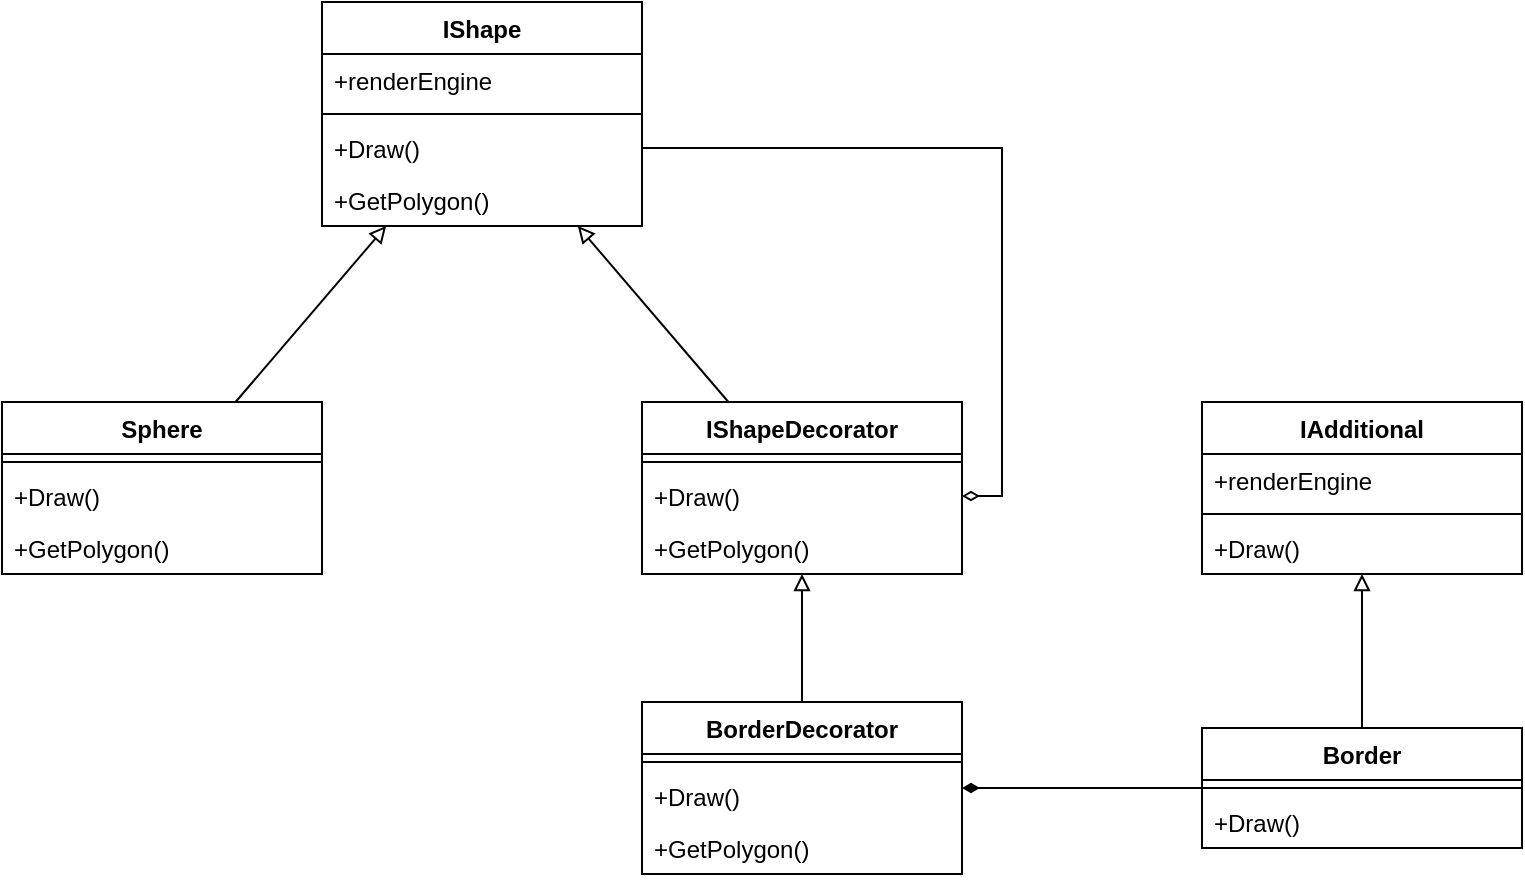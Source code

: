 <mxfile version="22.1.11" type="device">
  <diagram name="第 1 页" id="4PBw3Do1dBN2STVXHSLS">
    <mxGraphModel dx="1434" dy="844" grid="1" gridSize="10" guides="1" tooltips="1" connect="1" arrows="1" fold="1" page="1" pageScale="1" pageWidth="827" pageHeight="1169" math="0" shadow="0">
      <root>
        <mxCell id="0" />
        <mxCell id="1" parent="0" />
        <mxCell id="Z3FD567CCViG8aXmF-3i-1" style="edgeStyle=orthogonalEdgeStyle;rounded=0;orthogonalLoop=1;jettySize=auto;html=1;entryX=1;entryY=0.5;entryDx=0;entryDy=0;exitX=1;exitY=0.5;exitDx=0;exitDy=0;endArrow=diamondThin;endFill=0;" edge="1" parent="1" source="Z3FD567CCViG8aXmF-3i-5" target="Z3FD567CCViG8aXmF-3i-15">
          <mxGeometry relative="1" as="geometry">
            <mxPoint x="600" y="400" as="targetPoint" />
          </mxGeometry>
        </mxCell>
        <mxCell id="Z3FD567CCViG8aXmF-3i-2" value="IShape" style="swimlane;fontStyle=1;align=center;verticalAlign=top;childLayout=stackLayout;horizontal=1;startSize=26;horizontalStack=0;resizeParent=1;resizeParentMax=0;resizeLast=0;collapsible=1;marginBottom=0;whiteSpace=wrap;html=1;" vertex="1" parent="1">
          <mxGeometry x="160" y="280" width="160" height="112" as="geometry" />
        </mxCell>
        <mxCell id="Z3FD567CCViG8aXmF-3i-3" value="+renderEngine" style="text;strokeColor=none;fillColor=none;align=left;verticalAlign=top;spacingLeft=4;spacingRight=4;overflow=hidden;rotatable=0;points=[[0,0.5],[1,0.5]];portConstraint=eastwest;whiteSpace=wrap;html=1;" vertex="1" parent="Z3FD567CCViG8aXmF-3i-2">
          <mxGeometry y="26" width="160" height="26" as="geometry" />
        </mxCell>
        <mxCell id="Z3FD567CCViG8aXmF-3i-4" value="" style="line;strokeWidth=1;fillColor=none;align=left;verticalAlign=middle;spacingTop=-1;spacingLeft=3;spacingRight=3;rotatable=0;labelPosition=right;points=[];portConstraint=eastwest;strokeColor=inherit;" vertex="1" parent="Z3FD567CCViG8aXmF-3i-2">
          <mxGeometry y="52" width="160" height="8" as="geometry" />
        </mxCell>
        <mxCell id="Z3FD567CCViG8aXmF-3i-5" value="+Draw()" style="text;strokeColor=none;fillColor=none;align=left;verticalAlign=top;spacingLeft=4;spacingRight=4;overflow=hidden;rotatable=0;points=[[0,0.5],[1,0.5]];portConstraint=eastwest;whiteSpace=wrap;html=1;" vertex="1" parent="Z3FD567CCViG8aXmF-3i-2">
          <mxGeometry y="60" width="160" height="26" as="geometry" />
        </mxCell>
        <mxCell id="Z3FD567CCViG8aXmF-3i-6" value="+GetPolygon()" style="text;strokeColor=none;fillColor=none;align=left;verticalAlign=top;spacingLeft=4;spacingRight=4;overflow=hidden;rotatable=0;points=[[0,0.5],[1,0.5]];portConstraint=eastwest;whiteSpace=wrap;html=1;" vertex="1" parent="Z3FD567CCViG8aXmF-3i-2">
          <mxGeometry y="86" width="160" height="26" as="geometry" />
        </mxCell>
        <mxCell id="Z3FD567CCViG8aXmF-3i-7" style="rounded=0;orthogonalLoop=1;jettySize=auto;html=1;endArrow=block;endFill=0;" edge="1" parent="1" source="Z3FD567CCViG8aXmF-3i-8" target="Z3FD567CCViG8aXmF-3i-2">
          <mxGeometry relative="1" as="geometry" />
        </mxCell>
        <mxCell id="Z3FD567CCViG8aXmF-3i-8" value="Sphere" style="swimlane;fontStyle=1;align=center;verticalAlign=top;childLayout=stackLayout;horizontal=1;startSize=26;horizontalStack=0;resizeParent=1;resizeParentMax=0;resizeLast=0;collapsible=1;marginBottom=0;whiteSpace=wrap;html=1;" vertex="1" parent="1">
          <mxGeometry y="480" width="160" height="86" as="geometry" />
        </mxCell>
        <mxCell id="Z3FD567CCViG8aXmF-3i-9" value="" style="line;strokeWidth=1;fillColor=none;align=left;verticalAlign=middle;spacingTop=-1;spacingLeft=3;spacingRight=3;rotatable=0;labelPosition=right;points=[];portConstraint=eastwest;strokeColor=inherit;" vertex="1" parent="Z3FD567CCViG8aXmF-3i-8">
          <mxGeometry y="26" width="160" height="8" as="geometry" />
        </mxCell>
        <mxCell id="Z3FD567CCViG8aXmF-3i-10" value="+Draw()" style="text;strokeColor=none;fillColor=none;align=left;verticalAlign=top;spacingLeft=4;spacingRight=4;overflow=hidden;rotatable=0;points=[[0,0.5],[1,0.5]];portConstraint=eastwest;whiteSpace=wrap;html=1;" vertex="1" parent="Z3FD567CCViG8aXmF-3i-8">
          <mxGeometry y="34" width="160" height="26" as="geometry" />
        </mxCell>
        <mxCell id="Z3FD567CCViG8aXmF-3i-11" value="+GetPolygon()" style="text;strokeColor=none;fillColor=none;align=left;verticalAlign=top;spacingLeft=4;spacingRight=4;overflow=hidden;rotatable=0;points=[[0,0.5],[1,0.5]];portConstraint=eastwest;whiteSpace=wrap;html=1;" vertex="1" parent="Z3FD567CCViG8aXmF-3i-8">
          <mxGeometry y="60" width="160" height="26" as="geometry" />
        </mxCell>
        <mxCell id="Z3FD567CCViG8aXmF-3i-12" style="edgeStyle=none;rounded=0;orthogonalLoop=1;jettySize=auto;html=1;endArrow=block;endFill=0;" edge="1" parent="1" source="Z3FD567CCViG8aXmF-3i-13" target="Z3FD567CCViG8aXmF-3i-2">
          <mxGeometry relative="1" as="geometry" />
        </mxCell>
        <mxCell id="Z3FD567CCViG8aXmF-3i-13" value="IShapeDecorator" style="swimlane;fontStyle=1;align=center;verticalAlign=top;childLayout=stackLayout;horizontal=1;startSize=26;horizontalStack=0;resizeParent=1;resizeParentMax=0;resizeLast=0;collapsible=1;marginBottom=0;whiteSpace=wrap;html=1;" vertex="1" parent="1">
          <mxGeometry x="320" y="480" width="160" height="86" as="geometry" />
        </mxCell>
        <mxCell id="Z3FD567CCViG8aXmF-3i-14" value="" style="line;strokeWidth=1;fillColor=none;align=left;verticalAlign=middle;spacingTop=-1;spacingLeft=3;spacingRight=3;rotatable=0;labelPosition=right;points=[];portConstraint=eastwest;strokeColor=inherit;" vertex="1" parent="Z3FD567CCViG8aXmF-3i-13">
          <mxGeometry y="26" width="160" height="8" as="geometry" />
        </mxCell>
        <mxCell id="Z3FD567CCViG8aXmF-3i-15" value="+Draw()" style="text;strokeColor=none;fillColor=none;align=left;verticalAlign=top;spacingLeft=4;spacingRight=4;overflow=hidden;rotatable=0;points=[[0,0.5],[1,0.5]];portConstraint=eastwest;whiteSpace=wrap;html=1;" vertex="1" parent="Z3FD567CCViG8aXmF-3i-13">
          <mxGeometry y="34" width="160" height="26" as="geometry" />
        </mxCell>
        <mxCell id="Z3FD567CCViG8aXmF-3i-16" value="+GetPolygon()" style="text;strokeColor=none;fillColor=none;align=left;verticalAlign=top;spacingLeft=4;spacingRight=4;overflow=hidden;rotatable=0;points=[[0,0.5],[1,0.5]];portConstraint=eastwest;whiteSpace=wrap;html=1;" vertex="1" parent="Z3FD567CCViG8aXmF-3i-13">
          <mxGeometry y="60" width="160" height="26" as="geometry" />
        </mxCell>
        <mxCell id="Z3FD567CCViG8aXmF-3i-30" style="edgeStyle=none;rounded=0;orthogonalLoop=1;jettySize=auto;html=1;endArrow=block;endFill=0;" edge="1" parent="1" source="Z3FD567CCViG8aXmF-3i-17" target="Z3FD567CCViG8aXmF-3i-13">
          <mxGeometry relative="1" as="geometry" />
        </mxCell>
        <mxCell id="Z3FD567CCViG8aXmF-3i-17" value="BorderDecorator" style="swimlane;fontStyle=1;align=center;verticalAlign=top;childLayout=stackLayout;horizontal=1;startSize=26;horizontalStack=0;resizeParent=1;resizeParentMax=0;resizeLast=0;collapsible=1;marginBottom=0;whiteSpace=wrap;html=1;" vertex="1" parent="1">
          <mxGeometry x="320" y="630" width="160" height="86" as="geometry" />
        </mxCell>
        <mxCell id="Z3FD567CCViG8aXmF-3i-18" value="" style="line;strokeWidth=1;fillColor=none;align=left;verticalAlign=middle;spacingTop=-1;spacingLeft=3;spacingRight=3;rotatable=0;labelPosition=right;points=[];portConstraint=eastwest;strokeColor=inherit;" vertex="1" parent="Z3FD567CCViG8aXmF-3i-17">
          <mxGeometry y="26" width="160" height="8" as="geometry" />
        </mxCell>
        <mxCell id="Z3FD567CCViG8aXmF-3i-19" value="+Draw()" style="text;strokeColor=none;fillColor=none;align=left;verticalAlign=top;spacingLeft=4;spacingRight=4;overflow=hidden;rotatable=0;points=[[0,0.5],[1,0.5]];portConstraint=eastwest;whiteSpace=wrap;html=1;" vertex="1" parent="Z3FD567CCViG8aXmF-3i-17">
          <mxGeometry y="34" width="160" height="26" as="geometry" />
        </mxCell>
        <mxCell id="Z3FD567CCViG8aXmF-3i-20" value="+GetPolygon()" style="text;strokeColor=none;fillColor=none;align=left;verticalAlign=top;spacingLeft=4;spacingRight=4;overflow=hidden;rotatable=0;points=[[0,0.5],[1,0.5]];portConstraint=eastwest;whiteSpace=wrap;html=1;" vertex="1" parent="Z3FD567CCViG8aXmF-3i-17">
          <mxGeometry y="60" width="160" height="26" as="geometry" />
        </mxCell>
        <mxCell id="Z3FD567CCViG8aXmF-3i-21" value="IAdditional" style="swimlane;fontStyle=1;align=center;verticalAlign=top;childLayout=stackLayout;horizontal=1;startSize=26;horizontalStack=0;resizeParent=1;resizeParentMax=0;resizeLast=0;collapsible=1;marginBottom=0;whiteSpace=wrap;html=1;" vertex="1" parent="1">
          <mxGeometry x="600" y="480" width="160" height="86" as="geometry" />
        </mxCell>
        <mxCell id="Z3FD567CCViG8aXmF-3i-22" value="+renderEngine" style="text;strokeColor=none;fillColor=none;align=left;verticalAlign=top;spacingLeft=4;spacingRight=4;overflow=hidden;rotatable=0;points=[[0,0.5],[1,0.5]];portConstraint=eastwest;whiteSpace=wrap;html=1;" vertex="1" parent="Z3FD567CCViG8aXmF-3i-21">
          <mxGeometry y="26" width="160" height="26" as="geometry" />
        </mxCell>
        <mxCell id="Z3FD567CCViG8aXmF-3i-23" value="" style="line;strokeWidth=1;fillColor=none;align=left;verticalAlign=middle;spacingTop=-1;spacingLeft=3;spacingRight=3;rotatable=0;labelPosition=right;points=[];portConstraint=eastwest;strokeColor=inherit;" vertex="1" parent="Z3FD567CCViG8aXmF-3i-21">
          <mxGeometry y="52" width="160" height="8" as="geometry" />
        </mxCell>
        <mxCell id="Z3FD567CCViG8aXmF-3i-24" value="+Draw()" style="text;strokeColor=none;fillColor=none;align=left;verticalAlign=top;spacingLeft=4;spacingRight=4;overflow=hidden;rotatable=0;points=[[0,0.5],[1,0.5]];portConstraint=eastwest;whiteSpace=wrap;html=1;" vertex="1" parent="Z3FD567CCViG8aXmF-3i-21">
          <mxGeometry y="60" width="160" height="26" as="geometry" />
        </mxCell>
        <mxCell id="Z3FD567CCViG8aXmF-3i-29" style="edgeStyle=none;rounded=0;orthogonalLoop=1;jettySize=auto;html=1;endArrow=block;endFill=0;" edge="1" parent="1" source="Z3FD567CCViG8aXmF-3i-25" target="Z3FD567CCViG8aXmF-3i-21">
          <mxGeometry relative="1" as="geometry" />
        </mxCell>
        <mxCell id="Z3FD567CCViG8aXmF-3i-31" style="edgeStyle=none;rounded=0;orthogonalLoop=1;jettySize=auto;html=1;endArrow=diamondThin;endFill=1;" edge="1" parent="1" source="Z3FD567CCViG8aXmF-3i-25" target="Z3FD567CCViG8aXmF-3i-17">
          <mxGeometry relative="1" as="geometry" />
        </mxCell>
        <mxCell id="Z3FD567CCViG8aXmF-3i-25" value="Border" style="swimlane;fontStyle=1;align=center;verticalAlign=top;childLayout=stackLayout;horizontal=1;startSize=26;horizontalStack=0;resizeParent=1;resizeParentMax=0;resizeLast=0;collapsible=1;marginBottom=0;whiteSpace=wrap;html=1;" vertex="1" parent="1">
          <mxGeometry x="600" y="643" width="160" height="60" as="geometry" />
        </mxCell>
        <mxCell id="Z3FD567CCViG8aXmF-3i-27" value="" style="line;strokeWidth=1;fillColor=none;align=left;verticalAlign=middle;spacingTop=-1;spacingLeft=3;spacingRight=3;rotatable=0;labelPosition=right;points=[];portConstraint=eastwest;strokeColor=inherit;" vertex="1" parent="Z3FD567CCViG8aXmF-3i-25">
          <mxGeometry y="26" width="160" height="8" as="geometry" />
        </mxCell>
        <mxCell id="Z3FD567CCViG8aXmF-3i-28" value="+Draw()" style="text;strokeColor=none;fillColor=none;align=left;verticalAlign=top;spacingLeft=4;spacingRight=4;overflow=hidden;rotatable=0;points=[[0,0.5],[1,0.5]];portConstraint=eastwest;whiteSpace=wrap;html=1;" vertex="1" parent="Z3FD567CCViG8aXmF-3i-25">
          <mxGeometry y="34" width="160" height="26" as="geometry" />
        </mxCell>
      </root>
    </mxGraphModel>
  </diagram>
</mxfile>
